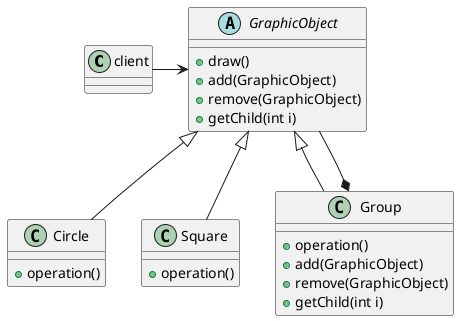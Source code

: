 /' COMPOSITE '/

@startuml

class client{

}
abstract GraphicObject {
    + draw()
    + add(GraphicObject)
    + remove(GraphicObject)
    + getChild(int i)
}

class Circle {
    + operation()
}
class Square {
    + operation()
}

class Group {
    + operation()
    + add(GraphicObject)
    + remove(GraphicObject)
    + getChild(int i)
}

GraphicObject <|-- Circle
GraphicObject <|-- Square
GraphicObject <|-- Group
GraphicObject --* Group
client -> GraphicObject


@enduml